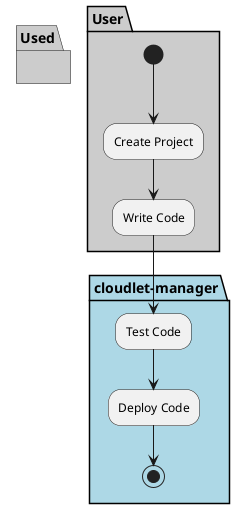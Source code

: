 @startuml

partition "cloudlet-manager" {

}

partition User  #cccccc {
  (*) --> "Create Project"
  --> "Write Code"
}

partition "cloudlet-manager" #lightblue {
  "Write Code" --> "Test Code"
  "Test Code" --> "Deploy Code"
  "Deploy Code" --> (*)
}

partition Used  #cccccc {
}
@enduml

